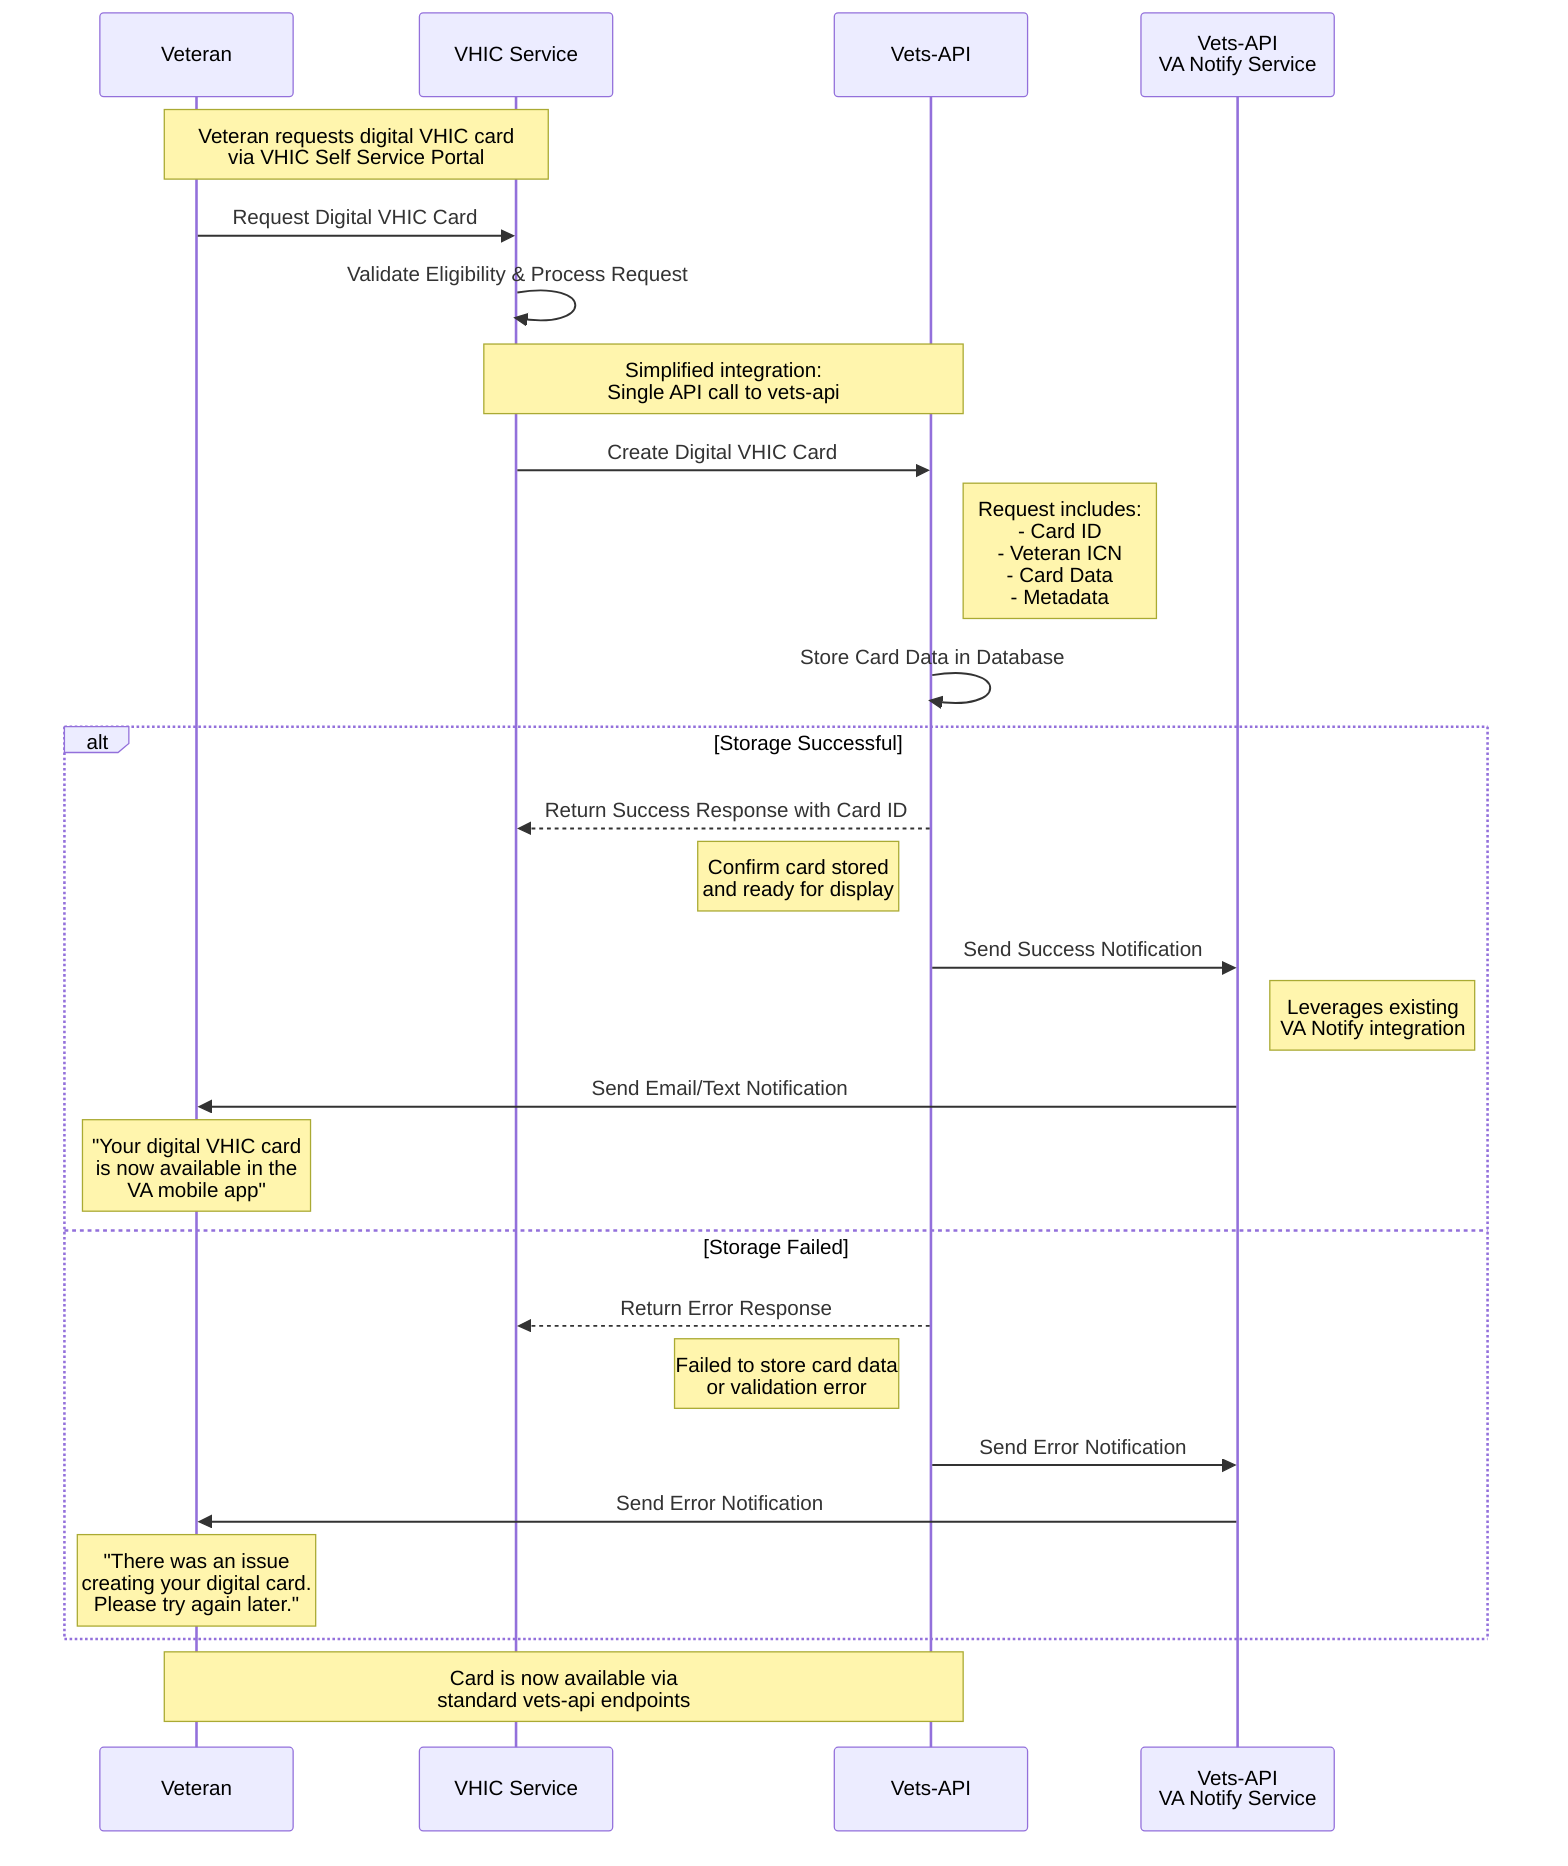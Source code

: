 sequenceDiagram
    participant V as Veteran
    participant VHIC as VHIC Service
    participant VetsAPI as Vets-API
    participant VANotify as Vets-API<br/>VA Notify Service

    Note over V, VHIC: Veteran requests digital VHIC card<br/>via VHIC Self Service Portal

    V->>VHIC: Request Digital VHIC Card
    VHIC->>VHIC: Validate Eligibility & Process Request
    
    Note over VHIC, VetsAPI: Simplified integration:<br/>Single API call to vets-api

    VHIC->>VetsAPI: Create Digital VHIC Card
    Note right of VetsAPI: Request includes:<br/>- Card ID<br/>- Veteran ICN<br/>- Card Data<br/>- Metadata
    
    VetsAPI->>VetsAPI: Store Card Data in Database
    
    alt Storage Successful
        VetsAPI-->>VHIC: Return Success Response with Card ID
        Note left of VetsAPI: Confirm card stored<br/>and ready for display
        
        VetsAPI->>VANotify: Send Success Notification
        Note right of VANotify: Leverages existing<br/>VA Notify integration
        
        VANotify->>V: Send Email/Text Notification
        Note over V: "Your digital VHIC card<br/>is now available in the<br/>VA mobile app"
        
    else Storage Failed
        VetsAPI-->>VHIC: Return Error Response
        Note left of VetsAPI: Failed to store card data<br/>or validation error
        
        VetsAPI->>VANotify: Send Error Notification
        VANotify->>V: Send Error Notification
        Note over V: "There was an issue<br/>creating your digital card.<br/>Please try again later."
    end

    Note over V, VetsAPI: Card is now available via<br/>standard vets-api endpoints